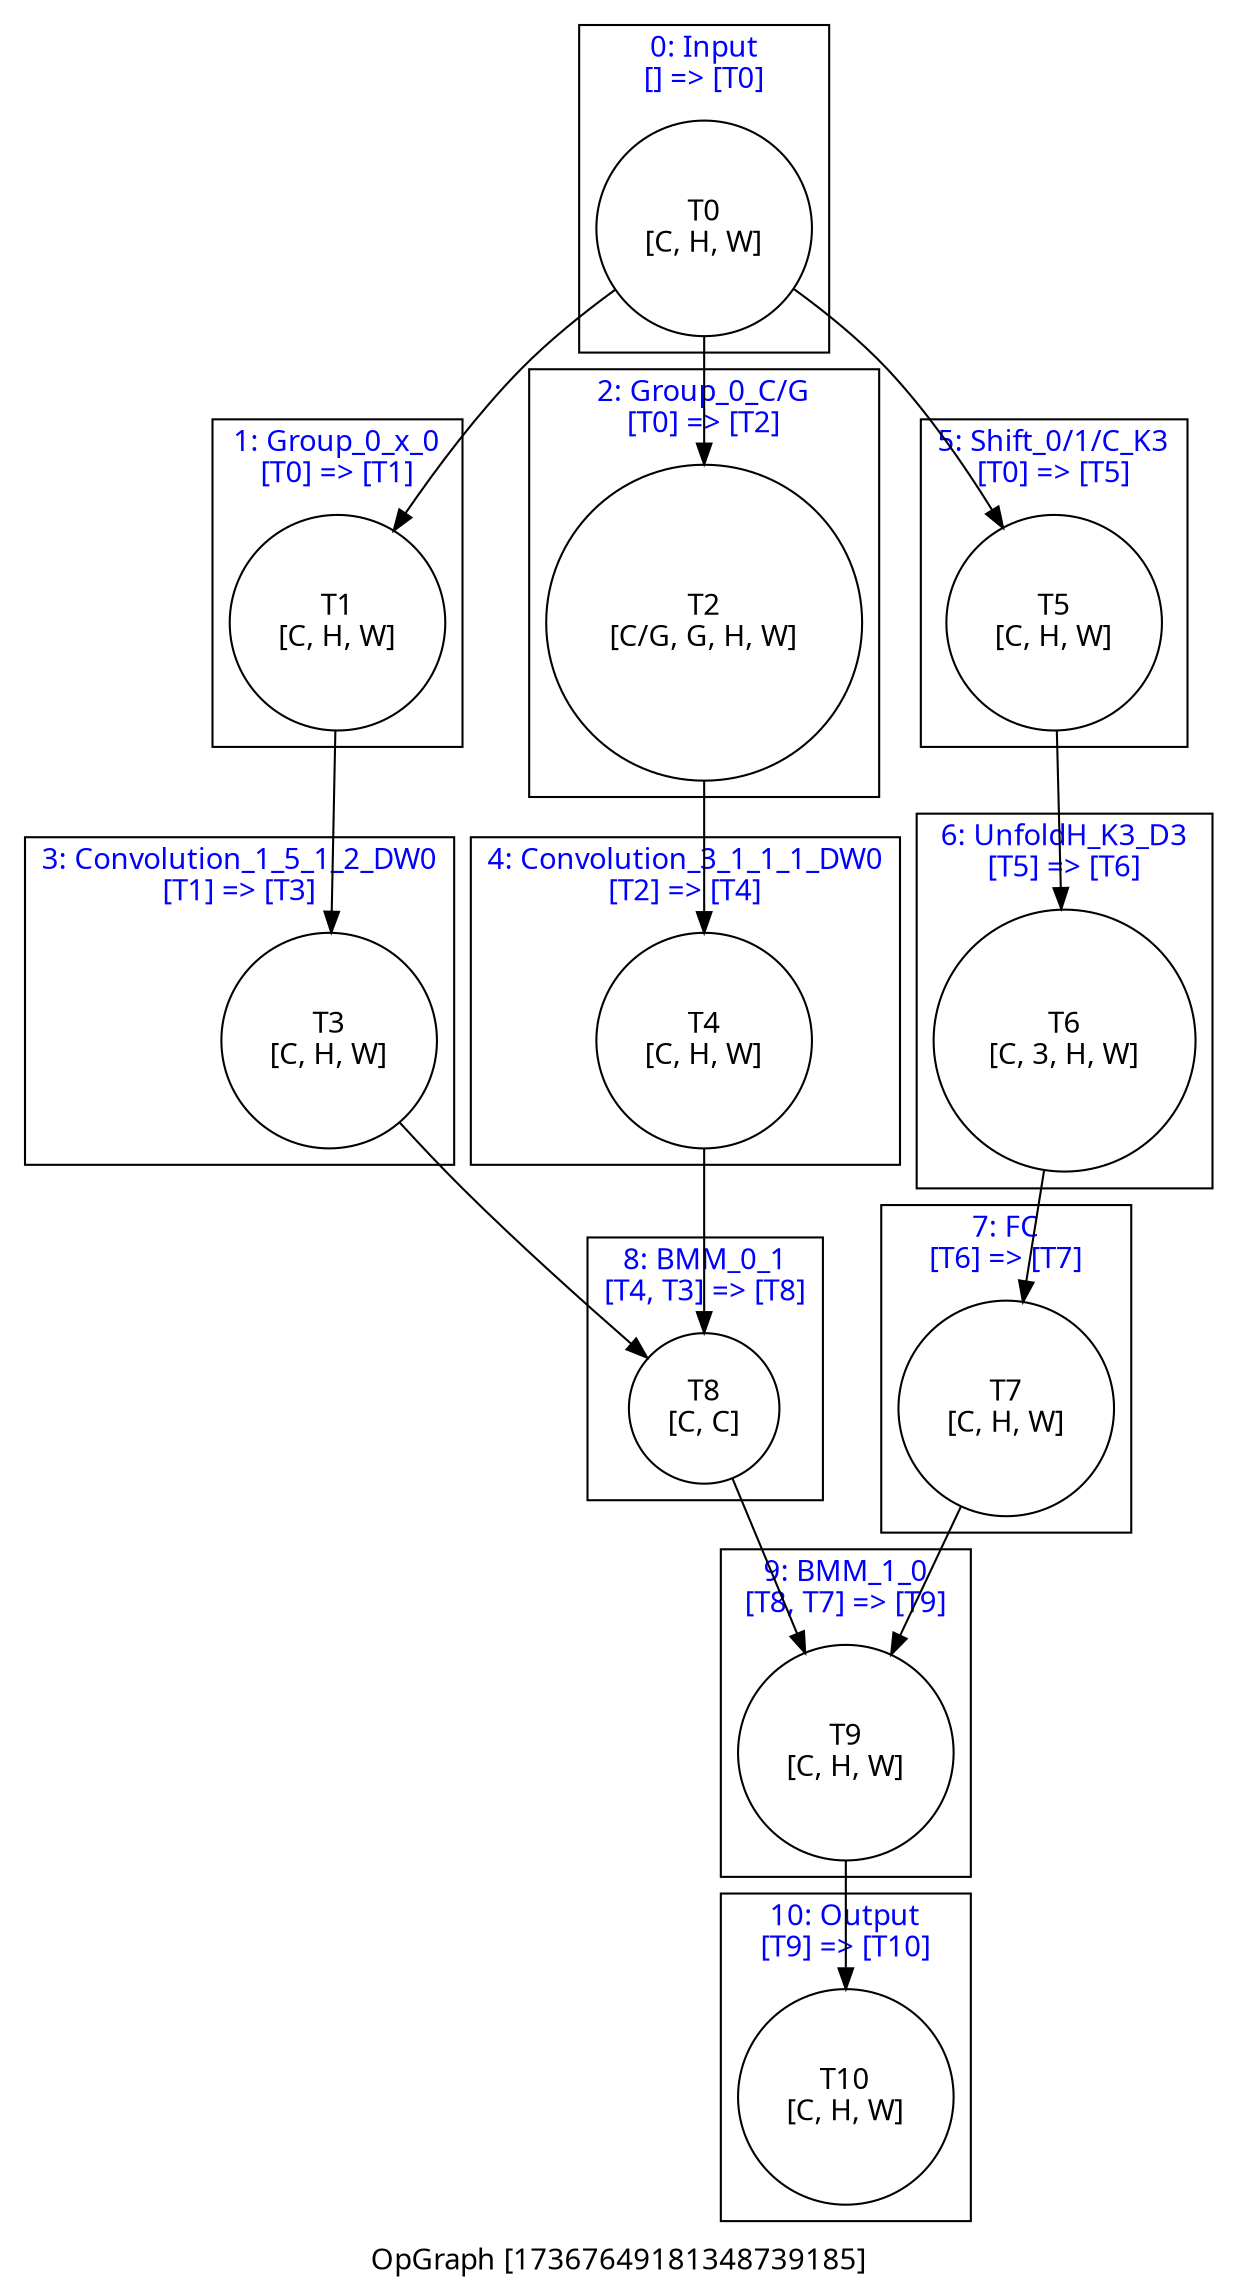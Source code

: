 digraph OpGraph {
    label = "OpGraph [17367649181348739185]"
    fontname = "Graphik";
    subgraph tensors {
        node [shape = circle, color = black, fontname = "Graphik"]
        t_0; t_1; t_2; t_3; t_4; t_5; t_6; t_7; t_8; t_9; t_10; 
    }
    subgraph cluster_0 {
        fontcolor = blue;
        label = "0: Input\n[] => [T0]";
        t_0 [label = "T0\n[C, H, W]"];
    }
    subgraph cluster_1 {
        fontcolor = blue;
        label = "1: Group_0_x_0\n[T0] => [T1]";
        t_1 [label = "T1\n[C, H, W]"];
    }
    subgraph cluster_2 {
        fontcolor = blue;
        label = "2: Group_0_C/G\n[T0] => [T2]";
        t_2 [label = "T2\n[C/G, G, H, W]"];
    }
    subgraph cluster_3 {
        fontcolor = blue;
        label = "3: Convolution_1_5_1_2_DW0\n[T1] => [T3]";
        t_3 [label = "T3\n[C, H, W]"];
    }
    subgraph cluster_4 {
        fontcolor = blue;
        label = "4: Convolution_3_1_1_1_DW0\n[T2] => [T4]";
        t_4 [label = "T4\n[C, H, W]"];
    }
    subgraph cluster_5 {
        fontcolor = blue;
        label = "5: Shift_0/1/C_K3\n[T0] => [T5]";
        t_5 [label = "T5\n[C, H, W]"];
    }
    subgraph cluster_6 {
        fontcolor = blue;
        label = "6: UnfoldH_K3_D3\n[T5] => [T6]";
        t_6 [label = "T6\n[C, 3, H, W]"];
    }
    subgraph cluster_7 {
        fontcolor = blue;
        label = "7: FC\n[T6] => [T7]";
        t_7 [label = "T7\n[C, H, W]"];
    }
    subgraph cluster_8 {
        fontcolor = blue;
        label = "8: BMM_0_1\n[T4, T3] => [T8]";
        t_8 [label = "T8\n[C, C]"];
    }
    subgraph cluster_9 {
        fontcolor = blue;
        label = "9: BMM_1_0\n[T8, T7] => [T9]";
        t_9 [label = "T9\n[C, H, W]"];
    }
    subgraph cluster_10 {
        fontcolor = blue;
        label = "10: Output\n[T9] => [T10]";
        t_10 [label = "T10\n[C, H, W]"];
    }
    t_0 -> t_1;
    t_0 -> t_2;
    t_0 -> t_5;
    t_1 -> t_3;
    t_2 -> t_4;
    t_3 -> t_8;
    t_4 -> t_8;
    t_5 -> t_6;
    t_6 -> t_7;
    t_7 -> t_9;
    t_8 -> t_9;
    t_9 -> t_10;
}

